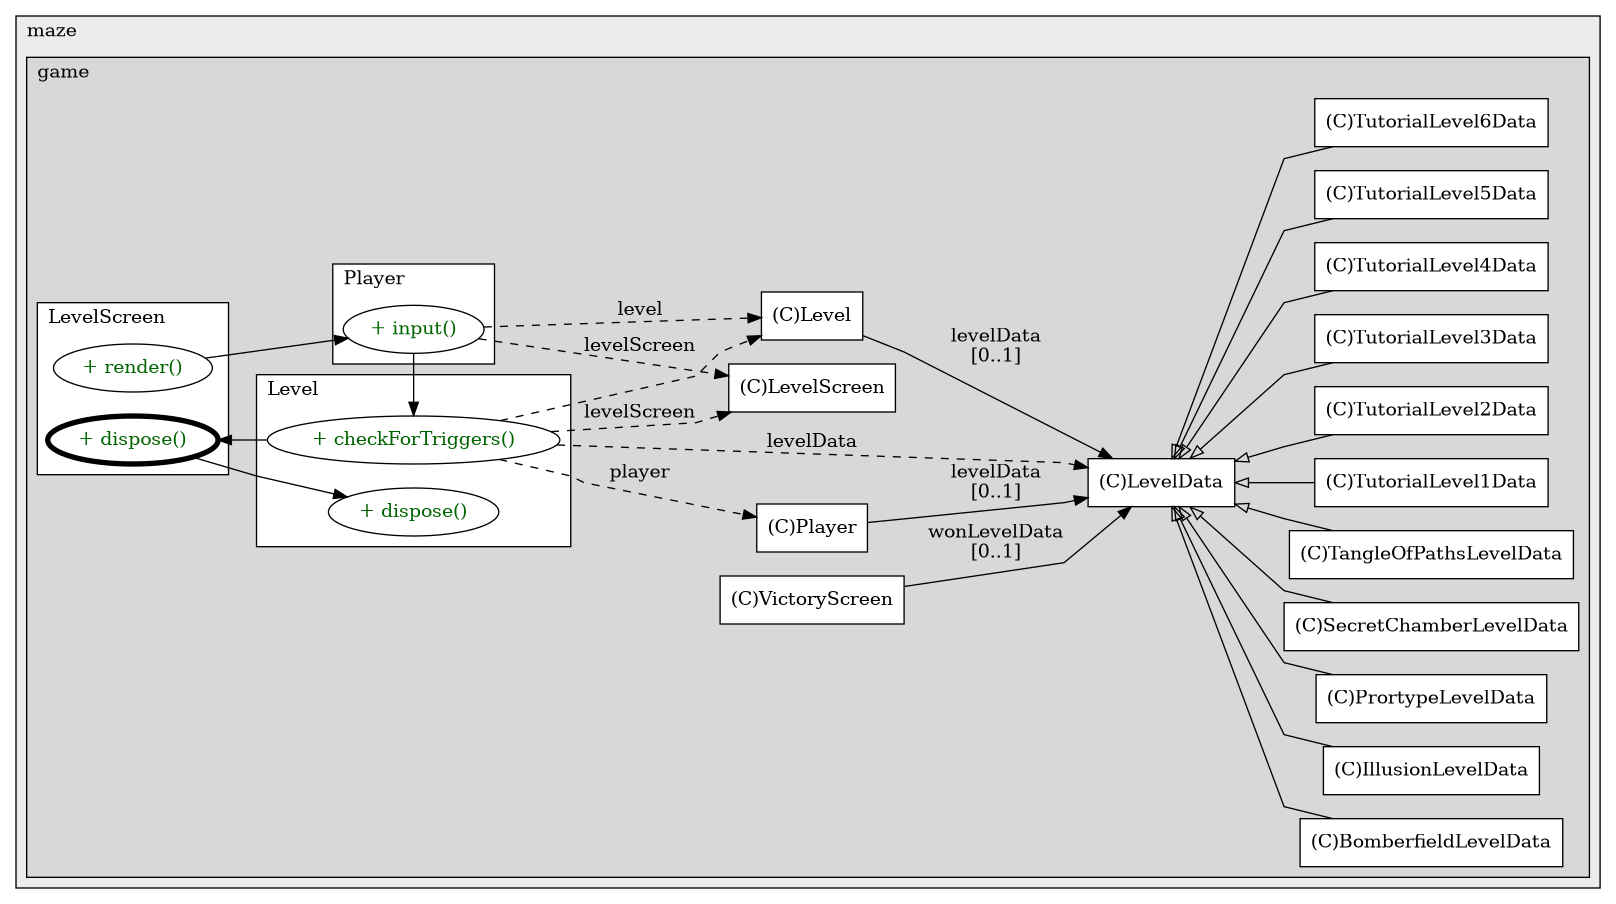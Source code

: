@startuml

/' diagram meta data start
config=CallConfiguration;
{
  "rootMethod": "com.maze.game.screens.LevelScreen#dispose()",
  "projectClassification": {
    "searchMode": "OpenProject", // OpenProject, AllProjects
    "includedProjects": "",
    "pathEndKeywords": "*.impl",
    "isClientPath": "",
    "isClientName": "",
    "isTestPath": "",
    "isTestName": "",
    "isMappingPath": "",
    "isMappingName": "",
    "isDataAccessPath": "",
    "isDataAccessName": "",
    "isDataStructurePath": "",
    "isDataStructureName": "",
    "isInterfaceStructuresPath": "",
    "isInterfaceStructuresName": "",
    "isEntryPointPath": "",
    "isEntryPointName": "",
    "treatFinalFieldsAsMandatory": false
  },
  "graphRestriction": {
    "classPackageExcludeFilter": "",
    "classPackageIncludeFilter": "",
    "classNameExcludeFilter": "",
    "classNameIncludeFilter": "",
    "methodNameExcludeFilter": "",
    "methodNameIncludeFilter": "",
    "removeByInheritance": "", // inheritance/annotation based filtering is done in a second step
    "removeByAnnotation": "",
    "removeByClassPackage": "", // cleanup the graph after inheritance/annotation based filtering is done
    "removeByClassName": "",
    "cutMappings": true,
    "cutEnum": true,
    "cutTests": true,
    "cutClient": true,
    "cutDataAccess": true,
    "cutInterfaceStructures": true,
    "cutDataStructures": true,
    "cutGetterAndSetter": true,
    "cutConstructors": true
  },
  "graphTraversal": {
    "forwardDepth": 3,
    "backwardDepth": 3,
    "classPackageExcludeFilter": "",
    "classPackageIncludeFilter": "",
    "classNameExcludeFilter": "",
    "classNameIncludeFilter": "",
    "methodNameExcludeFilter": "",
    "methodNameIncludeFilter": "",
    "hideMappings": false,
    "hideDataStructures": false,
    "hidePrivateMethods": true,
    "hideInterfaceCalls": true, // indirection: implementation -> interface (is hidden) -> implementation
    "onlyShowApplicationEntryPoints": false, // root node is included
    "useMethodCallsForStructureDiagram": "ForwardOnly" // ForwardOnly, BothDirections, No
  },
  "details": {
    "aggregation": "GroupByClass", // ByClass, GroupByClass, None
    "showMethodParametersTypes": false,
    "showMethodParametersNames": false,
    "showMethodReturnType": false,
    "showPackageLevels": 2,
    "showCallOrder": false,
    "edgeMode": "TypesAndMethods", // TypesOnly, MethodsOnly, TypesAndMethods, MethodsAndDirectTypeUsage
    "showDetailedClassStructure": false
  },
  "rootClass": "com.maze.game.screens.LevelScreen",
  "extensionCallbackMethod": "" // qualified.class.name#methodName - signature: public static String method(String)
}
diagram meta data end '/



digraph g {
    rankdir="LR"
    splines=polyline
    

'nodes 
subgraph cluster_3344319 { 
   	label=maze
	labeljust=l
	fillcolor="#ececec"
	style=filled
   
   subgraph cluster_1648327873 { 
   	label=game
	labeljust=l
	fillcolor="#d8d8d8"
	style=filled
   
   BomberfieldLevelData68564983[
	label="(C)BomberfieldLevelData"
	style=filled
	shape=rect
	fillcolor="#FFFFFF"
];

IllusionLevelData68564983[
	label="(C)IllusionLevelData"
	style=filled
	shape=rect
	fillcolor="#FFFFFF"
];

Level68564983[
	label="(C)Level"
	style=filled
	shape=rect
	fillcolor="#FFFFFF"
];

LevelData68564983[
	label="(C)LevelData"
	style=filled
	shape=rect
	fillcolor="#FFFFFF"
];

LevelScreen268915155[
	label="(C)LevelScreen"
	style=filled
	shape=rect
	fillcolor="#FFFFFF"
];

Player1065624724[
	label="(C)Player"
	style=filled
	shape=rect
	fillcolor="#FFFFFF"
];

PrortypeLevelData68564983[
	label="(C)PrortypeLevelData"
	style=filled
	shape=rect
	fillcolor="#FFFFFF"
];

SecretChamberLevelData68564983[
	label="(C)SecretChamberLevelData"
	style=filled
	shape=rect
	fillcolor="#FFFFFF"
];

TangleOfPathsLevelData68564983[
	label="(C)TangleOfPathsLevelData"
	style=filled
	shape=rect
	fillcolor="#FFFFFF"
];

TutorialLevel1Data68564983[
	label="(C)TutorialLevel1Data"
	style=filled
	shape=rect
	fillcolor="#FFFFFF"
];

TutorialLevel2Data68564983[
	label="(C)TutorialLevel2Data"
	style=filled
	shape=rect
	fillcolor="#FFFFFF"
];

TutorialLevel3Data68564983[
	label="(C)TutorialLevel3Data"
	style=filled
	shape=rect
	fillcolor="#FFFFFF"
];

TutorialLevel4Data68564983[
	label="(C)TutorialLevel4Data"
	style=filled
	shape=rect
	fillcolor="#FFFFFF"
];

TutorialLevel5Data68564983[
	label="(C)TutorialLevel5Data"
	style=filled
	shape=rect
	fillcolor="#FFFFFF"
];

TutorialLevel6Data68564983[
	label="(C)TutorialLevel6Data"
	style=filled
	shape=rect
	fillcolor="#FFFFFF"
];

VictoryScreen268915155[
	label="(C)VictoryScreen"
	style=filled
	shape=rect
	fillcolor="#FFFFFF"
];

subgraph cluster_1234602689 { 
   	label=Level
	labeljust=l
	fillcolor=white
	style=filled
   
   Level68564983XXXcheckForTriggers121074111[
	label="+ checkForTriggers()"
	style=filled
	fillcolor=white
	tooltip="Level

null"
	fontcolor=darkgreen
];

Level68564983XXXdispose0[
	label="+ dispose()"
	style=filled
	fillcolor=white
	tooltip="Level

null"
	fontcolor=darkgreen
];
} 

subgraph cluster_435960145 { 
   	label=LevelScreen
	labeljust=l
	fillcolor=white
	style=filled
   
   LevelScreen268915155XXXdispose0[
	label="+ dispose()"
	style=filled
	fillcolor=white
	tooltip="LevelScreen

null"
	penwidth=4
	fontcolor=darkgreen
];

LevelScreen268915155XXXrender97526364[
	label="+ render()"
	style=filled
	fillcolor=white
	tooltip="LevelScreen

null"
	fontcolor=darkgreen
];
} 

subgraph cluster_864323173 { 
   	label=Player
	labeljust=l
	fillcolor=white
	style=filled
   
   Player1065624724XXXinput1508377064[
	label="+ input()"
	style=filled
	fillcolor=white
	tooltip="Player

null"
	fontcolor=darkgreen
];
} 
} 
} 

'edges    
Level68564983 -> LevelData68564983[label="levelData
[0..1]"];
Level68564983XXXcheckForTriggers121074111 -> Level68564983[style=dashed];
Level68564983XXXcheckForTriggers121074111 -> LevelData68564983[label=levelData, style=dashed];
Level68564983XXXcheckForTriggers121074111 -> LevelScreen268915155XXXdispose0;
Level68564983XXXcheckForTriggers121074111 -> LevelScreen268915155[label=levelScreen, style=dashed];
Level68564983XXXcheckForTriggers121074111 -> Player1065624724[label=player, style=dashed];
LevelData68564983 -> BomberfieldLevelData68564983[arrowhead=none, arrowtail=empty, dir=both];
LevelData68564983 -> IllusionLevelData68564983[arrowhead=none, arrowtail=empty, dir=both];
LevelData68564983 -> PrortypeLevelData68564983[arrowhead=none, arrowtail=empty, dir=both];
LevelData68564983 -> SecretChamberLevelData68564983[arrowhead=none, arrowtail=empty, dir=both];
LevelData68564983 -> TangleOfPathsLevelData68564983[arrowhead=none, arrowtail=empty, dir=both];
LevelData68564983 -> TutorialLevel1Data68564983[arrowhead=none, arrowtail=empty, dir=both];
LevelData68564983 -> TutorialLevel2Data68564983[arrowhead=none, arrowtail=empty, dir=both];
LevelData68564983 -> TutorialLevel3Data68564983[arrowhead=none, arrowtail=empty, dir=both];
LevelData68564983 -> TutorialLevel4Data68564983[arrowhead=none, arrowtail=empty, dir=both];
LevelData68564983 -> TutorialLevel5Data68564983[arrowhead=none, arrowtail=empty, dir=both];
LevelData68564983 -> TutorialLevel6Data68564983[arrowhead=none, arrowtail=empty, dir=both];
LevelScreen268915155XXXdispose0 -> Level68564983XXXdispose0;
LevelScreen268915155XXXrender97526364 -> Player1065624724XXXinput1508377064;
Player1065624724 -> LevelData68564983[label="levelData
[0..1]"];
Player1065624724XXXinput1508377064 -> Level68564983XXXcheckForTriggers121074111;
Player1065624724XXXinput1508377064 -> Level68564983[label=level, style=dashed];
Player1065624724XXXinput1508377064 -> LevelScreen268915155[label=levelScreen, style=dashed];
VictoryScreen268915155 -> LevelData68564983[label="wonLevelData
[0..1]"];
    
}
@enduml